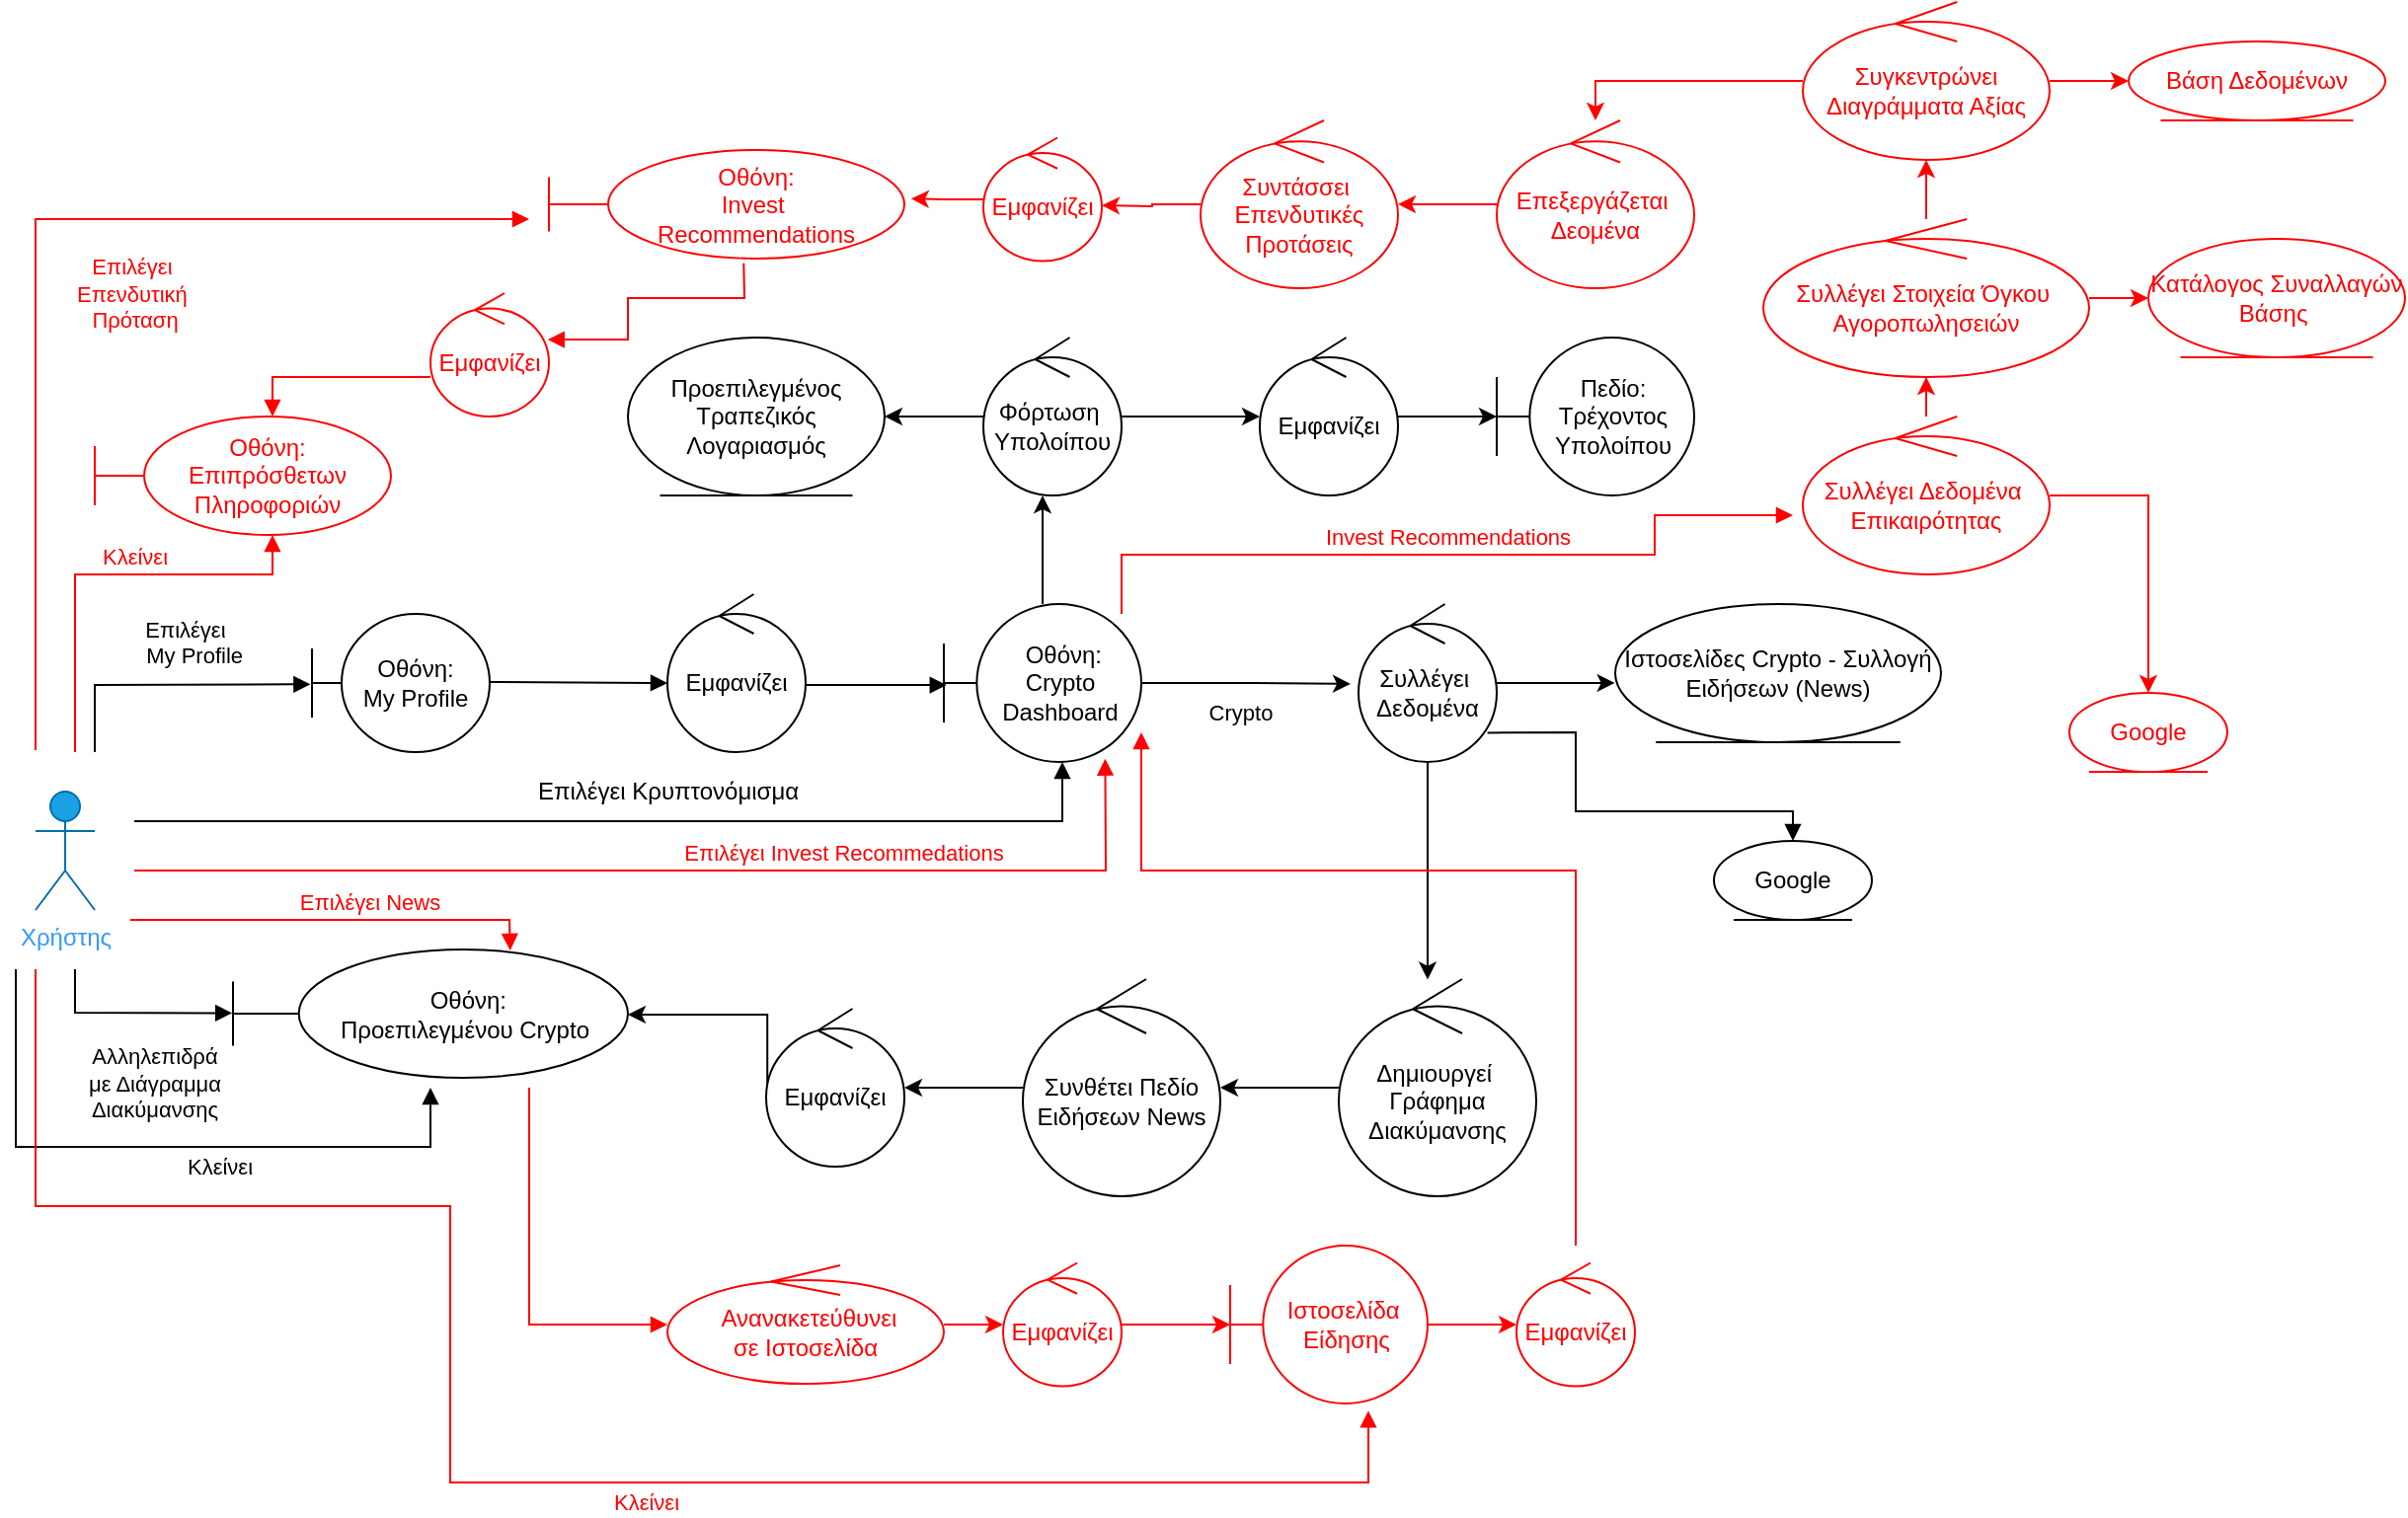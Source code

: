 <mxfile version="17.4.6" type="device"><diagram id="_nPXeiWnj96W809UX9Hm" name="Page-1"><mxGraphModel dx="1795" dy="1299" grid="0" gridSize="10" guides="1" tooltips="1" connect="1" arrows="1" fold="1" page="0" pageScale="1" pageWidth="827" pageHeight="1169" math="0" shadow="0"><root><mxCell id="0"/><mxCell id="1" parent="0"/><mxCell id="AXTZd4ac_4bMyf1W9GCl-1" value="Οθόνη:&lt;br&gt;My Profile" style="shape=umlBoundary;whiteSpace=wrap;html=1;" vertex="1" parent="1"><mxGeometry x="80" y="160" width="90" height="70" as="geometry"/></mxCell><mxCell id="AXTZd4ac_4bMyf1W9GCl-2" value="Επιλέγει&amp;nbsp;&lt;br&gt;&amp;nbsp; My Profile" style="html=1;verticalAlign=bottom;endArrow=block;rounded=0;entryX=-0.009;entryY=0.509;entryDx=0;entryDy=0;entryPerimeter=0;" edge="1" parent="1" target="AXTZd4ac_4bMyf1W9GCl-1"><mxGeometry x="0.136" y="6" width="80" relative="1" as="geometry"><mxPoint x="-30" y="230.0" as="sourcePoint"/><mxPoint x="50" y="194.5" as="targetPoint"/><Array as="points"><mxPoint x="-30" y="196"/></Array><mxPoint as="offset"/></mxGeometry></mxCell><mxCell id="AXTZd4ac_4bMyf1W9GCl-3" value="&lt;font color=&quot;#3399ff&quot;&gt;Χρήστης&lt;/font&gt;" style="shape=umlActor;verticalLabelPosition=bottom;verticalAlign=top;html=1;outlineConnect=0;fillColor=#1ba1e2;fontColor=#ffffff;strokeColor=#006EAF;" vertex="1" parent="1"><mxGeometry x="-60" y="250" width="30" height="60" as="geometry"/></mxCell><mxCell id="AXTZd4ac_4bMyf1W9GCl-16" value="" style="edgeStyle=orthogonalEdgeStyle;rounded=0;orthogonalLoop=1;jettySize=auto;html=1;entryX=-0.057;entryY=0.506;entryDx=0;entryDy=0;entryPerimeter=0;" edge="1" parent="1" source="AXTZd4ac_4bMyf1W9GCl-5" target="AXTZd4ac_4bMyf1W9GCl-25"><mxGeometry relative="1" as="geometry"><mxPoint x="590" y="195" as="targetPoint"/></mxGeometry></mxCell><mxCell id="AXTZd4ac_4bMyf1W9GCl-44" value="Crypto" style="edgeLabel;html=1;align=center;verticalAlign=middle;resizable=0;points=[];fontColor=#000000;" vertex="1" connectable="0" parent="AXTZd4ac_4bMyf1W9GCl-16"><mxGeometry x="-0.251" relative="1" as="geometry"><mxPoint x="10" y="15" as="offset"/></mxGeometry></mxCell><mxCell id="AXTZd4ac_4bMyf1W9GCl-20" value="" style="edgeStyle=orthogonalEdgeStyle;rounded=0;orthogonalLoop=1;jettySize=auto;html=1;" edge="1" parent="1" source="AXTZd4ac_4bMyf1W9GCl-5"><mxGeometry relative="1" as="geometry"><mxPoint x="450" y="100" as="targetPoint"/></mxGeometry></mxCell><mxCell id="AXTZd4ac_4bMyf1W9GCl-5" value="&amp;nbsp;Οθόνη:&lt;br&gt;Crypto&lt;br&gt;Dashboard" style="shape=umlBoundary;whiteSpace=wrap;html=1;" vertex="1" parent="1"><mxGeometry x="400" y="155" width="100" height="80" as="geometry"/></mxCell><mxCell id="AXTZd4ac_4bMyf1W9GCl-6" value="" style="html=1;verticalAlign=bottom;endArrow=block;rounded=0;entryX=0.014;entryY=0.513;entryDx=0;entryDy=0;entryPerimeter=0;" edge="1" parent="1" target="AXTZd4ac_4bMyf1W9GCl-5"><mxGeometry width="80" relative="1" as="geometry"><mxPoint x="330" y="196" as="sourcePoint"/><mxPoint x="560" y="170" as="targetPoint"/><Array as="points"/></mxGeometry></mxCell><mxCell id="AXTZd4ac_4bMyf1W9GCl-7" value="" style="html=1;verticalAlign=bottom;endArrow=block;rounded=0;" edge="1" parent="1"><mxGeometry width="80" relative="1" as="geometry"><mxPoint x="170" y="194.52" as="sourcePoint"/><mxPoint x="260" y="195.0" as="targetPoint"/><Array as="points"/></mxGeometry></mxCell><mxCell id="AXTZd4ac_4bMyf1W9GCl-8" value="" style="html=1;verticalAlign=bottom;endArrow=block;rounded=0;" edge="1" parent="1"><mxGeometry width="80" relative="1" as="geometry"><mxPoint x="-10" y="265" as="sourcePoint"/><mxPoint x="460" y="235" as="targetPoint"/><Array as="points"><mxPoint x="460" y="265"/></Array></mxGeometry></mxCell><mxCell id="AXTZd4ac_4bMyf1W9GCl-9" value="Επιλέγει Κρυπτονόμισμα" style="text;html=1;align=center;verticalAlign=middle;resizable=0;points=[];autosize=1;strokeColor=none;fillColor=none;" vertex="1" parent="1"><mxGeometry x="180" y="240" width="160" height="20" as="geometry"/></mxCell><mxCell id="AXTZd4ac_4bMyf1W9GCl-10" value="Εμφανίζει" style="ellipse;shape=umlControl;whiteSpace=wrap;html=1;" vertex="1" parent="1"><mxGeometry x="260" y="150" width="70" height="80" as="geometry"/></mxCell><mxCell id="AXTZd4ac_4bMyf1W9GCl-19" value="" style="edgeStyle=orthogonalEdgeStyle;rounded=0;orthogonalLoop=1;jettySize=auto;html=1;" edge="1" parent="1" source="AXTZd4ac_4bMyf1W9GCl-17" target="AXTZd4ac_4bMyf1W9GCl-18"><mxGeometry relative="1" as="geometry"/></mxCell><mxCell id="AXTZd4ac_4bMyf1W9GCl-22" value="" style="edgeStyle=orthogonalEdgeStyle;rounded=0;orthogonalLoop=1;jettySize=auto;html=1;" edge="1" parent="1" source="AXTZd4ac_4bMyf1W9GCl-17" target="AXTZd4ac_4bMyf1W9GCl-21"><mxGeometry relative="1" as="geometry"/></mxCell><mxCell id="AXTZd4ac_4bMyf1W9GCl-17" value="Φόρτωση&amp;nbsp;&lt;br&gt;Υπολοίπου" style="ellipse;shape=umlControl;whiteSpace=wrap;html=1;" vertex="1" parent="1"><mxGeometry x="420" y="20" width="70" height="80" as="geometry"/></mxCell><mxCell id="AXTZd4ac_4bMyf1W9GCl-18" value="Προεπιλεγμένος&lt;br&gt;Τραπεζικός&lt;br&gt;Λογαριασμός" style="ellipse;shape=umlEntity;whiteSpace=wrap;html=1;" vertex="1" parent="1"><mxGeometry x="240" y="20" width="130" height="80" as="geometry"/></mxCell><mxCell id="AXTZd4ac_4bMyf1W9GCl-24" value="" style="edgeStyle=orthogonalEdgeStyle;rounded=0;orthogonalLoop=1;jettySize=auto;html=1;" edge="1" parent="1" source="AXTZd4ac_4bMyf1W9GCl-21" target="AXTZd4ac_4bMyf1W9GCl-23"><mxGeometry relative="1" as="geometry"/></mxCell><mxCell id="AXTZd4ac_4bMyf1W9GCl-21" value="Εμφανίζει" style="ellipse;shape=umlControl;whiteSpace=wrap;html=1;" vertex="1" parent="1"><mxGeometry x="560" y="20" width="70" height="80" as="geometry"/></mxCell><mxCell id="AXTZd4ac_4bMyf1W9GCl-23" value="Πεδίο:&lt;br&gt;Τρέχοντος&lt;br&gt;Υπολοίπου" style="shape=umlBoundary;whiteSpace=wrap;html=1;" vertex="1" parent="1"><mxGeometry x="680" y="20" width="100" height="80" as="geometry"/></mxCell><mxCell id="AXTZd4ac_4bMyf1W9GCl-34" value="" style="edgeStyle=orthogonalEdgeStyle;rounded=0;orthogonalLoop=1;jettySize=auto;html=1;entryX=-0.001;entryY=0.571;entryDx=0;entryDy=0;entryPerimeter=0;" edge="1" parent="1" source="AXTZd4ac_4bMyf1W9GCl-25" target="AXTZd4ac_4bMyf1W9GCl-27"><mxGeometry relative="1" as="geometry"/></mxCell><mxCell id="AXTZd4ac_4bMyf1W9GCl-36" value="" style="edgeStyle=orthogonalEdgeStyle;rounded=0;orthogonalLoop=1;jettySize=auto;html=1;" edge="1" parent="1" source="AXTZd4ac_4bMyf1W9GCl-25" target="AXTZd4ac_4bMyf1W9GCl-28"><mxGeometry relative="1" as="geometry"><Array as="points"><mxPoint x="645" y="280"/><mxPoint x="645" y="280"/></Array></mxGeometry></mxCell><mxCell id="AXTZd4ac_4bMyf1W9GCl-25" value="Συλλέγει&amp;nbsp;&lt;br&gt;Δεδομένα" style="ellipse;shape=umlControl;whiteSpace=wrap;html=1;" vertex="1" parent="1"><mxGeometry x="610" y="155" width="70" height="80" as="geometry"/></mxCell><mxCell id="AXTZd4ac_4bMyf1W9GCl-26" value="Google" style="ellipse;shape=umlEntity;whiteSpace=wrap;html=1;" vertex="1" parent="1"><mxGeometry x="790" y="275" width="80" height="40" as="geometry"/></mxCell><mxCell id="AXTZd4ac_4bMyf1W9GCl-27" value="Ιστοσελίδες Crypto - Συλλογή Ειδήσεων (News)" style="ellipse;shape=umlEntity;whiteSpace=wrap;html=1;" vertex="1" parent="1"><mxGeometry x="740" y="155" width="165" height="70" as="geometry"/></mxCell><mxCell id="AXTZd4ac_4bMyf1W9GCl-37" value="" style="edgeStyle=orthogonalEdgeStyle;rounded=0;orthogonalLoop=1;jettySize=auto;html=1;" edge="1" parent="1" source="AXTZd4ac_4bMyf1W9GCl-28" target="AXTZd4ac_4bMyf1W9GCl-29"><mxGeometry relative="1" as="geometry"/></mxCell><mxCell id="AXTZd4ac_4bMyf1W9GCl-28" value="Δημιουργεί&amp;nbsp;&lt;br&gt;Γράφημα Διακύμανσης" style="ellipse;shape=umlControl;whiteSpace=wrap;html=1;" vertex="1" parent="1"><mxGeometry x="600" y="345" width="100" height="110" as="geometry"/></mxCell><mxCell id="AXTZd4ac_4bMyf1W9GCl-38" value="" style="edgeStyle=orthogonalEdgeStyle;rounded=0;orthogonalLoop=1;jettySize=auto;html=1;" edge="1" parent="1" source="AXTZd4ac_4bMyf1W9GCl-29" target="AXTZd4ac_4bMyf1W9GCl-31"><mxGeometry relative="1" as="geometry"/></mxCell><mxCell id="AXTZd4ac_4bMyf1W9GCl-29" value="Συνθέτει Πεδίο Ειδήσεων News" style="ellipse;shape=umlControl;whiteSpace=wrap;html=1;" vertex="1" parent="1"><mxGeometry x="440" y="345" width="100" height="110" as="geometry"/></mxCell><mxCell id="AXTZd4ac_4bMyf1W9GCl-39" value="" style="edgeStyle=orthogonalEdgeStyle;rounded=0;orthogonalLoop=1;jettySize=auto;html=1;exitX=0.009;exitY=0.623;exitDx=0;exitDy=0;exitPerimeter=0;" edge="1" parent="1" source="AXTZd4ac_4bMyf1W9GCl-31" target="AXTZd4ac_4bMyf1W9GCl-33"><mxGeometry relative="1" as="geometry"><Array as="points"><mxPoint x="311" y="363"/></Array></mxGeometry></mxCell><mxCell id="AXTZd4ac_4bMyf1W9GCl-31" value="Εμφανίζει" style="ellipse;shape=umlControl;whiteSpace=wrap;html=1;" vertex="1" parent="1"><mxGeometry x="310" y="360" width="70" height="80" as="geometry"/></mxCell><mxCell id="AXTZd4ac_4bMyf1W9GCl-33" value="&amp;nbsp;Οθόνη:&lt;br&gt;Προεπιλεγμένου Crypto" style="shape=umlBoundary;whiteSpace=wrap;html=1;" vertex="1" parent="1"><mxGeometry x="40" y="330" width="200" height="65" as="geometry"/></mxCell><mxCell id="AXTZd4ac_4bMyf1W9GCl-35" value="" style="html=1;verticalAlign=bottom;endArrow=block;rounded=0;entryX=0.5;entryY=0;entryDx=0;entryDy=0;exitX=0.933;exitY=0.815;exitDx=0;exitDy=0;exitPerimeter=0;" edge="1" parent="1" source="AXTZd4ac_4bMyf1W9GCl-25" target="AXTZd4ac_4bMyf1W9GCl-26"><mxGeometry width="80" relative="1" as="geometry"><mxPoint x="670" y="229.79" as="sourcePoint"/><mxPoint x="750" y="229.79" as="targetPoint"/><Array as="points"><mxPoint x="720" y="220"/><mxPoint x="720" y="260"/><mxPoint x="830" y="260"/></Array></mxGeometry></mxCell><mxCell id="AXTZd4ac_4bMyf1W9GCl-40" value="Αλληλεπιδρά&lt;br&gt;με Διάγραμμα&lt;br&gt;Διακύμανσης" style="html=1;verticalAlign=bottom;endArrow=block;rounded=0;entryX=-0.002;entryY=0.496;entryDx=0;entryDy=0;entryPerimeter=0;" edge="1" parent="1" target="AXTZd4ac_4bMyf1W9GCl-33"><mxGeometry x="0.224" y="-58" width="80" relative="1" as="geometry"><mxPoint x="-40" y="340" as="sourcePoint"/><mxPoint x="40" y="420" as="targetPoint"/><Array as="points"><mxPoint x="-40" y="362"/></Array><mxPoint as="offset"/></mxGeometry></mxCell><mxCell id="AXTZd4ac_4bMyf1W9GCl-41" value="&lt;font color=&quot;#ff0000&quot;&gt;Επιλέγει Invest Recommedations&lt;/font&gt;" style="html=1;verticalAlign=bottom;endArrow=block;rounded=0;entryX=0.817;entryY=0.979;entryDx=0;entryDy=0;entryPerimeter=0;strokeColor=#FF0000;" edge="1" parent="1" target="AXTZd4ac_4bMyf1W9GCl-5"><mxGeometry x="0.397" width="80" relative="1" as="geometry"><mxPoint x="-10" y="290" as="sourcePoint"/><mxPoint x="49.6" y="372.24" as="targetPoint"/><Array as="points"><mxPoint x="40" y="290"/><mxPoint y="290"/><mxPoint x="482" y="290"/></Array><mxPoint as="offset"/></mxGeometry></mxCell><mxCell id="AXTZd4ac_4bMyf1W9GCl-42" value="" style="html=1;verticalAlign=bottom;endArrow=block;rounded=0;" edge="1" parent="1"><mxGeometry x="0.397" y="10" width="80" relative="1" as="geometry"><mxPoint x="-70" y="340" as="sourcePoint"/><mxPoint x="140" y="400" as="targetPoint"/><Array as="points"><mxPoint x="-70" y="430"/><mxPoint x="30" y="430"/><mxPoint x="140" y="430"/></Array><mxPoint as="offset"/></mxGeometry></mxCell><mxCell id="AXTZd4ac_4bMyf1W9GCl-43" value="Κλείνει" style="edgeLabel;html=1;align=center;verticalAlign=middle;resizable=0;points=[];" vertex="1" connectable="0" parent="AXTZd4ac_4bMyf1W9GCl-42"><mxGeometry x="0.171" relative="1" as="geometry"><mxPoint y="10" as="offset"/></mxGeometry></mxCell><mxCell id="AXTZd4ac_4bMyf1W9GCl-45" value="&lt;font color=&quot;#ff0000&quot;&gt;Invest Recommendations&lt;/font&gt;" style="html=1;verticalAlign=bottom;endArrow=block;rounded=0;fontColor=#000000;strokeColor=#FF0000;" edge="1" parent="1"><mxGeometry width="80" relative="1" as="geometry"><mxPoint x="490" y="160" as="sourcePoint"/><mxPoint x="830" y="110" as="targetPoint"/><Array as="points"><mxPoint x="490" y="130"/><mxPoint x="760" y="130"/><mxPoint x="760" y="110"/></Array></mxGeometry></mxCell><mxCell id="AXTZd4ac_4bMyf1W9GCl-50" value="" style="edgeStyle=orthogonalEdgeStyle;rounded=0;orthogonalLoop=1;jettySize=auto;html=1;fontColor=#FF0000;strokeColor=#FF0000;" edge="1" parent="1" source="AXTZd4ac_4bMyf1W9GCl-47" target="AXTZd4ac_4bMyf1W9GCl-48"><mxGeometry relative="1" as="geometry"/></mxCell><mxCell id="AXTZd4ac_4bMyf1W9GCl-53" value="" style="edgeStyle=orthogonalEdgeStyle;rounded=0;orthogonalLoop=1;jettySize=auto;html=1;fontColor=#FF0000;strokeColor=#FF0000;" edge="1" parent="1" source="AXTZd4ac_4bMyf1W9GCl-47" target="AXTZd4ac_4bMyf1W9GCl-52"><mxGeometry relative="1" as="geometry"/></mxCell><mxCell id="AXTZd4ac_4bMyf1W9GCl-47" value="Συλλέγει Δεδομένα&amp;nbsp;&lt;br&gt;Επικαιρότητας" style="ellipse;shape=umlControl;whiteSpace=wrap;html=1;fontColor=#FF0000;strokeColor=#FF0000;" vertex="1" parent="1"><mxGeometry x="835" y="60" width="125" height="80" as="geometry"/></mxCell><mxCell id="AXTZd4ac_4bMyf1W9GCl-51" value="" style="edgeStyle=orthogonalEdgeStyle;rounded=0;orthogonalLoop=1;jettySize=auto;html=1;fontColor=#FF0000;strokeColor=#FF0000;" edge="1" parent="1" source="AXTZd4ac_4bMyf1W9GCl-48" target="AXTZd4ac_4bMyf1W9GCl-49"><mxGeometry relative="1" as="geometry"/></mxCell><mxCell id="AXTZd4ac_4bMyf1W9GCl-55" value="" style="edgeStyle=orthogonalEdgeStyle;rounded=0;orthogonalLoop=1;jettySize=auto;html=1;fontColor=#FF0000;strokeColor=#FF0000;" edge="1" parent="1" source="AXTZd4ac_4bMyf1W9GCl-48" target="AXTZd4ac_4bMyf1W9GCl-54"><mxGeometry relative="1" as="geometry"/></mxCell><mxCell id="AXTZd4ac_4bMyf1W9GCl-48" value="Συλλέγει Στοιχεία Όγκου&amp;nbsp;&lt;br&gt;Αγοροπωλησειών" style="ellipse;shape=umlControl;whiteSpace=wrap;html=1;fontColor=#FF0000;strokeColor=#FF0000;" vertex="1" parent="1"><mxGeometry x="815" y="-40" width="165" height="80" as="geometry"/></mxCell><mxCell id="AXTZd4ac_4bMyf1W9GCl-57" value="" style="edgeStyle=orthogonalEdgeStyle;rounded=0;orthogonalLoop=1;jettySize=auto;html=1;fontColor=#FF0000;strokeColor=#FF0000;" edge="1" parent="1" source="AXTZd4ac_4bMyf1W9GCl-49" target="AXTZd4ac_4bMyf1W9GCl-56"><mxGeometry relative="1" as="geometry"/></mxCell><mxCell id="AXTZd4ac_4bMyf1W9GCl-59" value="" style="edgeStyle=orthogonalEdgeStyle;rounded=0;orthogonalLoop=1;jettySize=auto;html=1;fontColor=#FF0000;strokeColor=#FF0000;" edge="1" parent="1" source="AXTZd4ac_4bMyf1W9GCl-49" target="AXTZd4ac_4bMyf1W9GCl-58"><mxGeometry relative="1" as="geometry"><Array as="points"><mxPoint x="780" y="-110"/><mxPoint x="780" y="-110"/></Array></mxGeometry></mxCell><mxCell id="AXTZd4ac_4bMyf1W9GCl-49" value="Συγκεντρώνει Διαγράμματα Αξίας" style="ellipse;shape=umlControl;whiteSpace=wrap;html=1;fontColor=#FF0000;strokeColor=#FF0000;" vertex="1" parent="1"><mxGeometry x="835" y="-150" width="125" height="80" as="geometry"/></mxCell><mxCell id="AXTZd4ac_4bMyf1W9GCl-52" value="&lt;font color=&quot;#ff0000&quot;&gt;Google&lt;/font&gt;" style="ellipse;shape=umlEntity;whiteSpace=wrap;html=1;strokeColor=#FF0000;" vertex="1" parent="1"><mxGeometry x="970" y="200" width="80" height="40" as="geometry"/></mxCell><mxCell id="AXTZd4ac_4bMyf1W9GCl-54" value="&lt;font color=&quot;#ff0000&quot;&gt;Κατάλογος Συναλλαγών Βάσης&amp;nbsp;&lt;/font&gt;" style="ellipse;shape=umlEntity;whiteSpace=wrap;html=1;strokeColor=#FF0000;" vertex="1" parent="1"><mxGeometry x="1010" y="-30" width="130" height="60" as="geometry"/></mxCell><mxCell id="AXTZd4ac_4bMyf1W9GCl-56" value="&lt;font color=&quot;#ff0000&quot;&gt;Βάση Δεδομένων&lt;/font&gt;" style="ellipse;shape=umlEntity;whiteSpace=wrap;html=1;strokeColor=#FF0000;" vertex="1" parent="1"><mxGeometry x="1000" y="-130" width="130" height="40" as="geometry"/></mxCell><mxCell id="AXTZd4ac_4bMyf1W9GCl-61" value="" style="edgeStyle=orthogonalEdgeStyle;rounded=0;orthogonalLoop=1;jettySize=auto;html=1;fontColor=#FF0000;strokeColor=#FF0000;" edge="1" parent="1" source="AXTZd4ac_4bMyf1W9GCl-58" target="AXTZd4ac_4bMyf1W9GCl-60"><mxGeometry relative="1" as="geometry"/></mxCell><mxCell id="AXTZd4ac_4bMyf1W9GCl-58" value="Επεξεργάζεται&amp;nbsp;&lt;br&gt;Δεομένα" style="ellipse;shape=umlControl;whiteSpace=wrap;html=1;fontColor=#FF0000;strokeColor=#FF0000;" vertex="1" parent="1"><mxGeometry x="680" y="-90" width="100" height="85" as="geometry"/></mxCell><mxCell id="AXTZd4ac_4bMyf1W9GCl-63" value="" style="edgeStyle=orthogonalEdgeStyle;rounded=0;orthogonalLoop=1;jettySize=auto;html=1;fontColor=#FF0000;strokeColor=#FF0000;" edge="1" parent="1" source="AXTZd4ac_4bMyf1W9GCl-60"><mxGeometry relative="1" as="geometry"><mxPoint x="480" y="-47" as="targetPoint"/></mxGeometry></mxCell><mxCell id="AXTZd4ac_4bMyf1W9GCl-60" value="Συντάσσει&amp;nbsp;&lt;br&gt;Επενδυτικές&lt;br&gt;Προτάσεις&lt;br&gt;" style="ellipse;shape=umlControl;whiteSpace=wrap;html=1;fontColor=#FF0000;strokeColor=#FF0000;" vertex="1" parent="1"><mxGeometry x="530" y="-90" width="100" height="85" as="geometry"/></mxCell><mxCell id="AXTZd4ac_4bMyf1W9GCl-65" value="" style="edgeStyle=orthogonalEdgeStyle;rounded=0;orthogonalLoop=1;jettySize=auto;html=1;fontColor=#FF0000;strokeColor=#FF0000;entryX=1.019;entryY=0.448;entryDx=0;entryDy=0;entryPerimeter=0;" edge="1" parent="1" source="AXTZd4ac_4bMyf1W9GCl-62" target="AXTZd4ac_4bMyf1W9GCl-64"><mxGeometry relative="1" as="geometry"/></mxCell><mxCell id="AXTZd4ac_4bMyf1W9GCl-62" value="Εμφανίζει&lt;br&gt;" style="ellipse;shape=umlControl;whiteSpace=wrap;html=1;fontColor=#FF0000;strokeColor=#FF0000;" vertex="1" parent="1"><mxGeometry x="420" y="-81.25" width="60" height="62.5" as="geometry"/></mxCell><mxCell id="AXTZd4ac_4bMyf1W9GCl-64" value="Οθόνη:&lt;br&gt;Invest&amp;nbsp;&lt;br&gt;Recommendations" style="shape=umlBoundary;whiteSpace=wrap;html=1;fontColor=#FF0000;strokeColor=#FF0000;" vertex="1" parent="1"><mxGeometry x="200" y="-75" width="180" height="55" as="geometry"/></mxCell><mxCell id="AXTZd4ac_4bMyf1W9GCl-66" value="Επιλέγει&amp;nbsp;&lt;br&gt;Επενδυτική&amp;nbsp;&lt;br&gt;Πρόταση" style="html=1;verticalAlign=bottom;endArrow=block;rounded=0;fontColor=#FF0000;strokeColor=#FF0000;" edge="1" parent="1"><mxGeometry x="-0.195" y="-50" width="80" relative="1" as="geometry"><mxPoint x="-60" y="229.05" as="sourcePoint"/><mxPoint x="190" y="-40" as="targetPoint"/><Array as="points"><mxPoint x="-60" y="-40"/></Array><mxPoint as="offset"/></mxGeometry></mxCell><mxCell id="AXTZd4ac_4bMyf1W9GCl-67" value="Εμφανίζει&lt;br&gt;" style="ellipse;shape=umlControl;whiteSpace=wrap;html=1;fontColor=#FF0000;strokeColor=#FF0000;" vertex="1" parent="1"><mxGeometry x="140" y="-2.5" width="60" height="62.5" as="geometry"/></mxCell><mxCell id="AXTZd4ac_4bMyf1W9GCl-68" value="" style="html=1;verticalAlign=bottom;endArrow=block;rounded=0;fontColor=#FF0000;strokeColor=#FF0000;exitX=0.548;exitY=1.042;exitDx=0;exitDy=0;exitPerimeter=0;entryX=0.989;entryY=0.377;entryDx=0;entryDy=0;entryPerimeter=0;" edge="1" parent="1" source="AXTZd4ac_4bMyf1W9GCl-64" target="AXTZd4ac_4bMyf1W9GCl-67"><mxGeometry width="80" relative="1" as="geometry"><mxPoint x="220" y="130" as="sourcePoint"/><mxPoint x="300" y="130" as="targetPoint"/><Array as="points"><mxPoint x="299"/><mxPoint x="240"/><mxPoint x="240" y="21"/></Array></mxGeometry></mxCell><mxCell id="AXTZd4ac_4bMyf1W9GCl-69" value="Οθόνη:&lt;br&gt;Επιπρόσθετων&lt;br&gt;Πληροφοριών" style="shape=umlBoundary;whiteSpace=wrap;html=1;fontColor=#FF0000;strokeColor=#FF0000;" vertex="1" parent="1"><mxGeometry x="-30" y="60" width="150" height="60" as="geometry"/></mxCell><mxCell id="AXTZd4ac_4bMyf1W9GCl-70" value="" style="html=1;verticalAlign=bottom;endArrow=block;rounded=0;fontColor=#FF0000;strokeColor=#FF0000;exitX=0;exitY=0.68;exitDx=0;exitDy=0;exitPerimeter=0;entryX=0.6;entryY=0;entryDx=0;entryDy=0;entryPerimeter=0;" edge="1" parent="1" source="AXTZd4ac_4bMyf1W9GCl-67" target="AXTZd4ac_4bMyf1W9GCl-69"><mxGeometry width="80" relative="1" as="geometry"><mxPoint x="100" y="110" as="sourcePoint"/><mxPoint x="180" y="110" as="targetPoint"/><Array as="points"><mxPoint x="60" y="40"/></Array></mxGeometry></mxCell><mxCell id="AXTZd4ac_4bMyf1W9GCl-71" value="Κλείνει" style="html=1;verticalAlign=bottom;endArrow=block;rounded=0;fontColor=#FF0000;strokeColor=#FF0000;entryX=0.6;entryY=1;entryDx=0;entryDy=0;entryPerimeter=0;" edge="1" parent="1" target="AXTZd4ac_4bMyf1W9GCl-69"><mxGeometry x="0.143" width="80" relative="1" as="geometry"><mxPoint x="-40" y="230" as="sourcePoint"/><mxPoint x="200" y="150" as="targetPoint"/><Array as="points"><mxPoint x="-40" y="140"/><mxPoint x="60" y="140"/></Array><mxPoint as="offset"/></mxGeometry></mxCell><mxCell id="AXTZd4ac_4bMyf1W9GCl-73" value="&lt;font color=&quot;#ff0000&quot;&gt;Επιλέγει News&lt;/font&gt;" style="html=1;verticalAlign=bottom;endArrow=block;rounded=0;strokeColor=#FF0000;entryX=0.702;entryY=0.007;entryDx=0;entryDy=0;entryPerimeter=0;" edge="1" parent="1" target="AXTZd4ac_4bMyf1W9GCl-33"><mxGeometry x="0.397" width="80" relative="1" as="geometry"><mxPoint x="-12" y="315" as="sourcePoint"/><mxPoint x="500" y="230" as="targetPoint"/><Array as="points"><mxPoint x="48" y="315"/><mxPoint x="8" y="315"/><mxPoint x="180" y="315"/></Array><mxPoint as="offset"/></mxGeometry></mxCell><mxCell id="AXTZd4ac_4bMyf1W9GCl-77" value="" style="html=1;verticalAlign=bottom;endArrow=block;rounded=0;fontColor=#FF0000;strokeColor=#FF0000;" edge="1" parent="1"><mxGeometry width="80" relative="1" as="geometry"><mxPoint x="190" y="400" as="sourcePoint"/><mxPoint x="260" y="520" as="targetPoint"/><Array as="points"><mxPoint x="190" y="520"/></Array></mxGeometry></mxCell><mxCell id="AXTZd4ac_4bMyf1W9GCl-80" value="" style="edgeStyle=orthogonalEdgeStyle;rounded=0;orthogonalLoop=1;jettySize=auto;html=1;fontColor=#FF0000;strokeColor=#FF0000;" edge="1" parent="1" source="AXTZd4ac_4bMyf1W9GCl-78" target="AXTZd4ac_4bMyf1W9GCl-79"><mxGeometry relative="1" as="geometry"/></mxCell><mxCell id="AXTZd4ac_4bMyf1W9GCl-78" value="&amp;nbsp;Ανανακετεύθυνει&lt;br&gt;σε Ιστοσελίδα" style="ellipse;shape=umlControl;whiteSpace=wrap;html=1;fontColor=#FF0000;strokeColor=#FF0000;" vertex="1" parent="1"><mxGeometry x="260" y="490" width="140" height="60" as="geometry"/></mxCell><mxCell id="AXTZd4ac_4bMyf1W9GCl-82" value="" style="edgeStyle=orthogonalEdgeStyle;rounded=0;orthogonalLoop=1;jettySize=auto;html=1;fontColor=#FF0000;strokeColor=#FF0000;" edge="1" parent="1" source="AXTZd4ac_4bMyf1W9GCl-79" target="AXTZd4ac_4bMyf1W9GCl-81"><mxGeometry relative="1" as="geometry"/></mxCell><mxCell id="AXTZd4ac_4bMyf1W9GCl-79" value="Εμφανίζει&lt;br&gt;" style="ellipse;shape=umlControl;whiteSpace=wrap;html=1;fontColor=#FF0000;strokeColor=#FF0000;" vertex="1" parent="1"><mxGeometry x="430" y="488.75" width="60" height="62.5" as="geometry"/></mxCell><mxCell id="AXTZd4ac_4bMyf1W9GCl-87" value="" style="edgeStyle=orthogonalEdgeStyle;rounded=0;orthogonalLoop=1;jettySize=auto;html=1;fontColor=#FF0000;strokeColor=#FF0000;" edge="1" parent="1" source="AXTZd4ac_4bMyf1W9GCl-81" target="AXTZd4ac_4bMyf1W9GCl-86"><mxGeometry relative="1" as="geometry"/></mxCell><mxCell id="AXTZd4ac_4bMyf1W9GCl-81" value="Ιστοσελίδα&amp;nbsp;&lt;br&gt;Είδησης" style="shape=umlBoundary;whiteSpace=wrap;html=1;fontColor=#FF0000;strokeColor=#FF0000;" vertex="1" parent="1"><mxGeometry x="545" y="480" width="100" height="80" as="geometry"/></mxCell><mxCell id="AXTZd4ac_4bMyf1W9GCl-83" value="" style="html=1;verticalAlign=bottom;endArrow=block;rounded=0;entryX=0.7;entryY=1.046;entryDx=0;entryDy=0;entryPerimeter=0;strokeColor=#FF0000;" edge="1" parent="1" target="AXTZd4ac_4bMyf1W9GCl-81"><mxGeometry x="0.397" y="10" width="80" relative="1" as="geometry"><mxPoint x="-60" y="340" as="sourcePoint"/><mxPoint x="150" y="410" as="targetPoint"/><Array as="points"><mxPoint x="-60" y="460"/><mxPoint x="150" y="460"/><mxPoint x="150" y="600"/><mxPoint x="615" y="600"/></Array><mxPoint as="offset"/></mxGeometry></mxCell><mxCell id="AXTZd4ac_4bMyf1W9GCl-84" value="&lt;font color=&quot;#ff0000&quot;&gt;Κλείνει&lt;/font&gt;" style="edgeLabel;html=1;align=center;verticalAlign=middle;resizable=0;points=[];" vertex="1" connectable="0" parent="AXTZd4ac_4bMyf1W9GCl-83"><mxGeometry x="0.171" relative="1" as="geometry"><mxPoint y="10" as="offset"/></mxGeometry></mxCell><mxCell id="AXTZd4ac_4bMyf1W9GCl-86" value="Εμφανίζει&lt;br&gt;" style="ellipse;shape=umlControl;whiteSpace=wrap;html=1;fontColor=#FF0000;strokeColor=#FF0000;" vertex="1" parent="1"><mxGeometry x="690" y="488.75" width="60" height="62.5" as="geometry"/></mxCell><mxCell id="AXTZd4ac_4bMyf1W9GCl-88" value="" style="html=1;verticalAlign=bottom;endArrow=block;rounded=0;fontColor=#FF0000;strokeColor=#FF0000;entryX=1;entryY=0.813;entryDx=0;entryDy=0;entryPerimeter=0;" edge="1" parent="1" target="AXTZd4ac_4bMyf1W9GCl-5"><mxGeometry width="80" relative="1" as="geometry"><mxPoint x="720" y="480" as="sourcePoint"/><mxPoint x="580" y="240" as="targetPoint"/><Array as="points"><mxPoint x="720" y="290"/><mxPoint x="500" y="290"/></Array></mxGeometry></mxCell></root></mxGraphModel></diagram></mxfile>